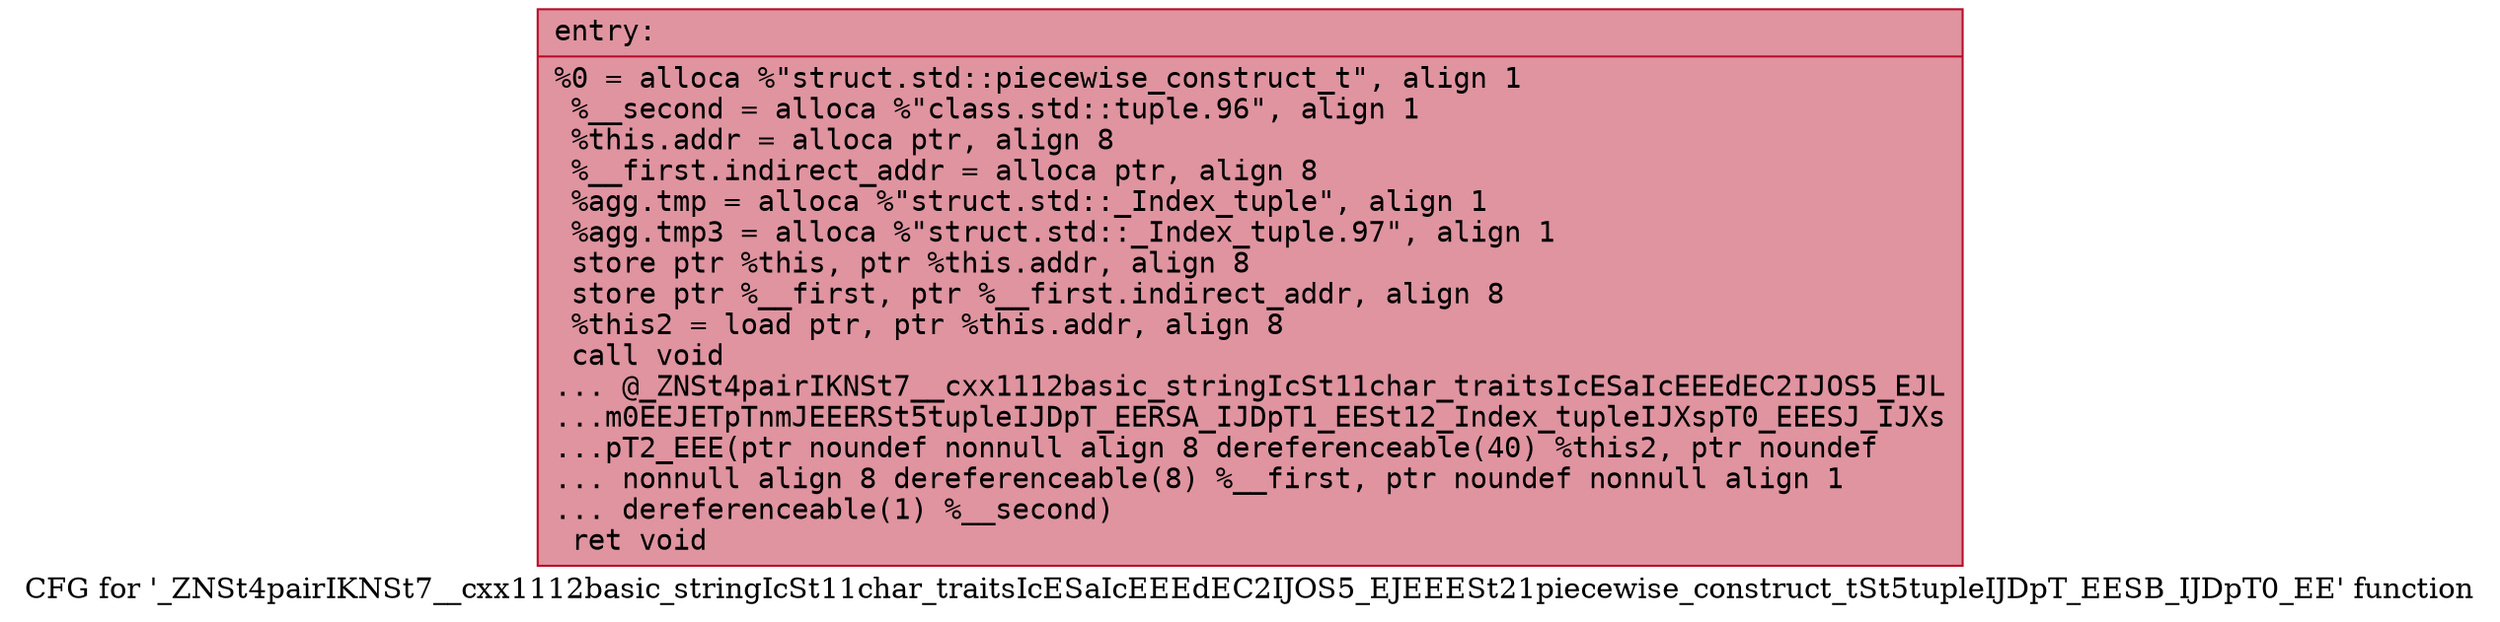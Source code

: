 digraph "CFG for '_ZNSt4pairIKNSt7__cxx1112basic_stringIcSt11char_traitsIcESaIcEEEdEC2IJOS5_EJEEESt21piecewise_construct_tSt5tupleIJDpT_EESB_IJDpT0_EE' function" {
	label="CFG for '_ZNSt4pairIKNSt7__cxx1112basic_stringIcSt11char_traitsIcESaIcEEEdEC2IJOS5_EJEEESt21piecewise_construct_tSt5tupleIJDpT_EESB_IJDpT0_EE' function";

	Node0x556bfea1b5f0 [shape=record,color="#b70d28ff", style=filled, fillcolor="#b70d2870" fontname="Courier",label="{entry:\l|  %0 = alloca %\"struct.std::piecewise_construct_t\", align 1\l  %__second = alloca %\"class.std::tuple.96\", align 1\l  %this.addr = alloca ptr, align 8\l  %__first.indirect_addr = alloca ptr, align 8\l  %agg.tmp = alloca %\"struct.std::_Index_tuple\", align 1\l  %agg.tmp3 = alloca %\"struct.std::_Index_tuple.97\", align 1\l  store ptr %this, ptr %this.addr, align 8\l  store ptr %__first, ptr %__first.indirect_addr, align 8\l  %this2 = load ptr, ptr %this.addr, align 8\l  call void\l... @_ZNSt4pairIKNSt7__cxx1112basic_stringIcSt11char_traitsIcESaIcEEEdEC2IJOS5_EJL\l...m0EEJETpTnmJEEERSt5tupleIJDpT_EERSA_IJDpT1_EESt12_Index_tupleIJXspT0_EEESJ_IJXs\l...pT2_EEE(ptr noundef nonnull align 8 dereferenceable(40) %this2, ptr noundef\l... nonnull align 8 dereferenceable(8) %__first, ptr noundef nonnull align 1\l... dereferenceable(1) %__second)\l  ret void\l}"];
}
